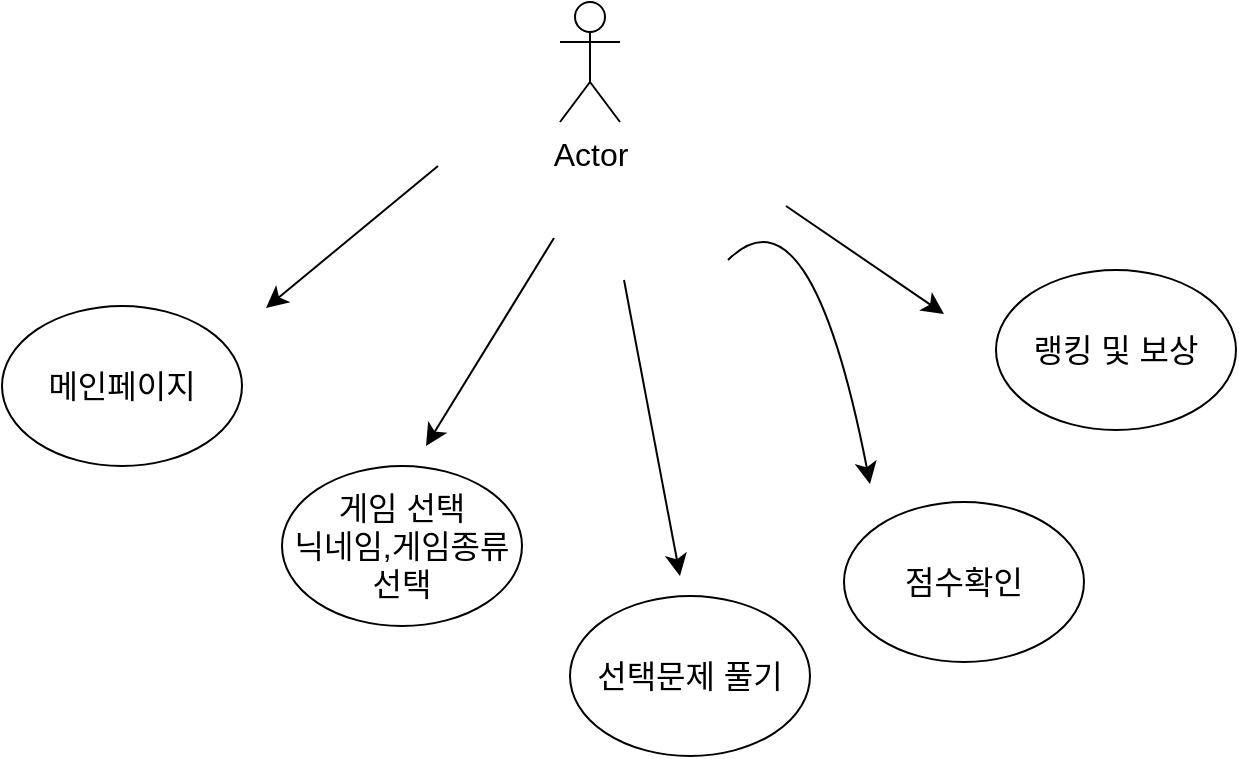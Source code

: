 <mxfile version="22.1.21" type="github">
  <diagram name="페이지-1" id="tjMbeGLDGfOi6D5aleVF">
    <mxGraphModel dx="1091" dy="1185" grid="0" gridSize="10" guides="1" tooltips="1" connect="1" arrows="1" fold="1" page="0" pageScale="1" pageWidth="1169" pageHeight="1654" math="0" shadow="0">
      <root>
        <mxCell id="0" />
        <mxCell id="1" parent="0" />
        <mxCell id="z2bh8KJwpk35vDKDQy6h-1" value="메인페이지" style="ellipse;whiteSpace=wrap;html=1;fontSize=16;" vertex="1" parent="1">
          <mxGeometry x="-125" y="45" width="120" height="80" as="geometry" />
        </mxCell>
        <mxCell id="z2bh8KJwpk35vDKDQy6h-2" value="Actor" style="shape=umlActor;verticalLabelPosition=bottom;verticalAlign=top;html=1;outlineConnect=0;fontSize=16;" vertex="1" parent="1">
          <mxGeometry x="154" y="-107" width="30" height="60" as="geometry" />
        </mxCell>
        <mxCell id="z2bh8KJwpk35vDKDQy6h-3" value="게임 선택&lt;br&gt;닉네임,게임종류선택" style="ellipse;whiteSpace=wrap;html=1;fontSize=16;" vertex="1" parent="1">
          <mxGeometry x="15" y="125" width="120" height="80" as="geometry" />
        </mxCell>
        <mxCell id="z2bh8KJwpk35vDKDQy6h-4" value="선택문제 풀기&lt;br&gt;" style="ellipse;whiteSpace=wrap;html=1;fontSize=16;" vertex="1" parent="1">
          <mxGeometry x="159" y="190" width="120" height="80" as="geometry" />
        </mxCell>
        <mxCell id="z2bh8KJwpk35vDKDQy6h-5" value="점수확인" style="ellipse;whiteSpace=wrap;html=1;fontSize=16;" vertex="1" parent="1">
          <mxGeometry x="296" y="143" width="120" height="80" as="geometry" />
        </mxCell>
        <mxCell id="z2bh8KJwpk35vDKDQy6h-6" value="랭킹 및 보상" style="ellipse;whiteSpace=wrap;html=1;fontSize=16;" vertex="1" parent="1">
          <mxGeometry x="372" y="27" width="120" height="80" as="geometry" />
        </mxCell>
        <mxCell id="z2bh8KJwpk35vDKDQy6h-8" value="" style="endArrow=classic;html=1;rounded=0;fontSize=12;startSize=8;endSize=8;curved=1;" edge="1" parent="1">
          <mxGeometry width="50" height="50" relative="1" as="geometry">
            <mxPoint x="93" y="-25" as="sourcePoint" />
            <mxPoint x="7" y="46" as="targetPoint" />
          </mxGeometry>
        </mxCell>
        <mxCell id="z2bh8KJwpk35vDKDQy6h-9" value="" style="endArrow=classic;html=1;rounded=0;fontSize=12;startSize=8;endSize=8;curved=1;" edge="1" parent="1">
          <mxGeometry width="50" height="50" relative="1" as="geometry">
            <mxPoint x="186" y="32" as="sourcePoint" />
            <mxPoint x="214" y="180" as="targetPoint" />
          </mxGeometry>
        </mxCell>
        <mxCell id="z2bh8KJwpk35vDKDQy6h-10" value="" style="endArrow=classic;html=1;rounded=0;fontSize=12;startSize=8;endSize=8;curved=1;" edge="1" parent="1">
          <mxGeometry width="50" height="50" relative="1" as="geometry">
            <mxPoint x="238" y="22" as="sourcePoint" />
            <mxPoint x="309" y="134" as="targetPoint" />
            <Array as="points">
              <mxPoint x="279" y="-19" />
            </Array>
          </mxGeometry>
        </mxCell>
        <mxCell id="z2bh8KJwpk35vDKDQy6h-11" value="" style="endArrow=classic;html=1;rounded=0;fontSize=12;startSize=8;endSize=8;curved=1;" edge="1" parent="1">
          <mxGeometry width="50" height="50" relative="1" as="geometry">
            <mxPoint x="267" y="-5" as="sourcePoint" />
            <mxPoint x="346" y="49" as="targetPoint" />
          </mxGeometry>
        </mxCell>
        <mxCell id="z2bh8KJwpk35vDKDQy6h-12" style="edgeStyle=none;curved=1;rounded=0;orthogonalLoop=1;jettySize=auto;html=1;exitX=0.5;exitY=0;exitDx=0;exitDy=0;fontSize=12;startSize=8;endSize=8;" edge="1" parent="1" source="z2bh8KJwpk35vDKDQy6h-4" target="z2bh8KJwpk35vDKDQy6h-4">
          <mxGeometry relative="1" as="geometry" />
        </mxCell>
        <mxCell id="z2bh8KJwpk35vDKDQy6h-13" value="" style="endArrow=classic;html=1;rounded=0;fontSize=12;startSize=8;endSize=8;curved=1;" edge="1" parent="1">
          <mxGeometry width="50" height="50" relative="1" as="geometry">
            <mxPoint x="151" y="11" as="sourcePoint" />
            <mxPoint x="87" y="115" as="targetPoint" />
          </mxGeometry>
        </mxCell>
      </root>
    </mxGraphModel>
  </diagram>
</mxfile>
